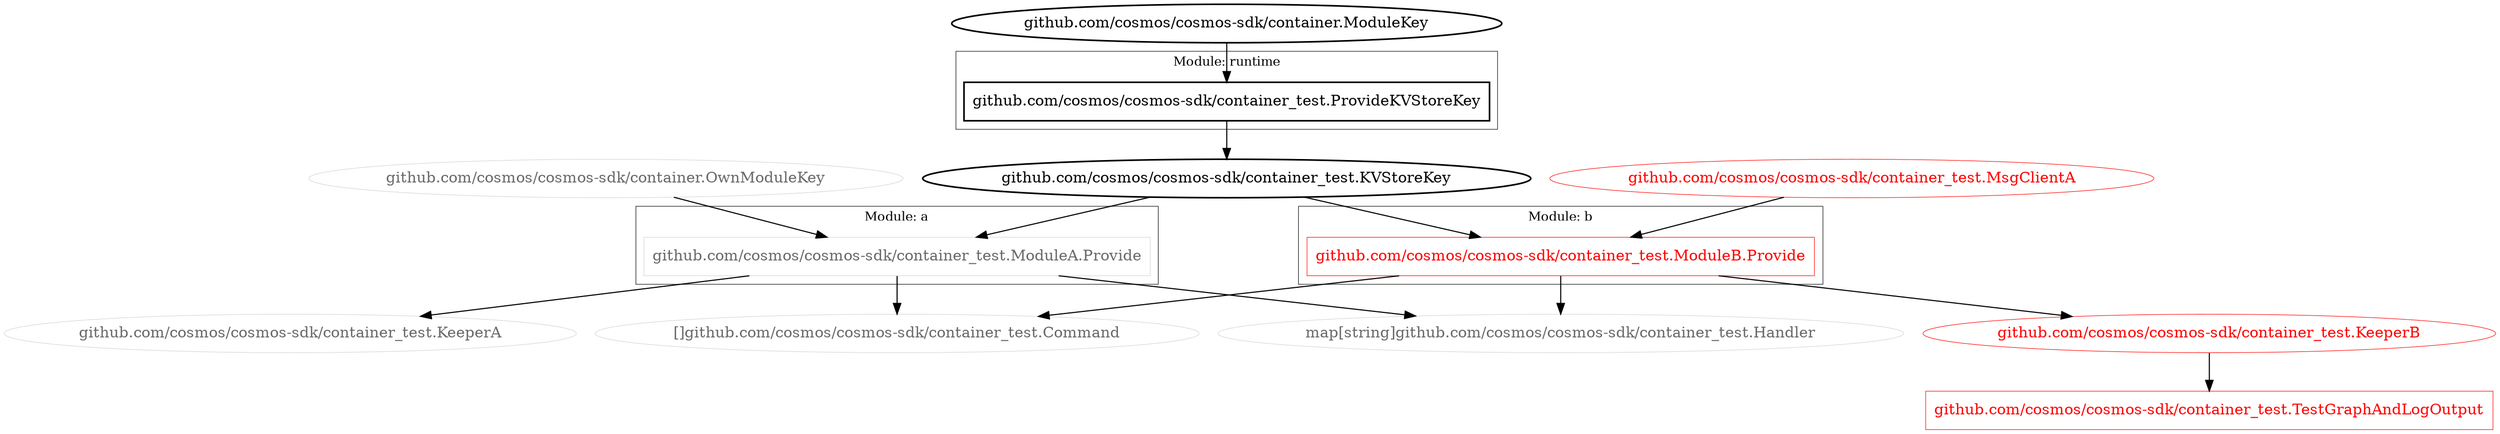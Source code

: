 digraph "" {
    subgraph "cluster_a" {
      graph [label="Module: a", penwidth="0.5", fontsize="12.0"];
      "github.com/cosmos/cosmos-sdk/container_test.ModuleA.Provide"[fontcolor="dimgrey", shape="box", color="lightgrey", penwidth="0.5"];
    }

    subgraph "cluster_b" {
      graph [fontsize="12.0", label="Module: b", penwidth="0.5"];
      "github.com/cosmos/cosmos-sdk/container_test.ModuleB.Provide"[shape="box", color="red", penwidth="0.5", fontcolor="red"];
    }

    subgraph "cluster_runtime" {
      graph [label="Module: runtime", penwidth="0.5", fontsize="12.0"];
      "github.com/cosmos/cosmos-sdk/container_test.ProvideKVStoreKey"[shape="box", color="black", penwidth="1.5", fontcolor="black"];
    }

  "[]github.com/cosmos/cosmos-sdk/container_test.Command"[color="lightgrey", penwidth="0.5", fontcolor="dimgrey", comment="auto-group"];
  "github.com/cosmos/cosmos-sdk/container.ModuleKey"[color="black", penwidth="1.5", fontcolor="black"];
  "github.com/cosmos/cosmos-sdk/container.OwnModuleKey"[color="lightgrey", penwidth="0.5", fontcolor="dimgrey"];
  "github.com/cosmos/cosmos-sdk/container_test.KVStoreKey"[fontcolor="black", color="black", penwidth="1.5"];
  "github.com/cosmos/cosmos-sdk/container_test.KeeperA"[color="lightgrey", penwidth="0.5", fontcolor="dimgrey"];
  "github.com/cosmos/cosmos-sdk/container_test.KeeperB"[color="red", penwidth="0.5", fontcolor="red"];
  "github.com/cosmos/cosmos-sdk/container_test.MsgClientA"[color="red", penwidth="0.5", fontcolor="red"];
  "github.com/cosmos/cosmos-sdk/container_test.TestGraphAndLogOutput"[shape="box", color="red", penwidth="0.5", fontcolor="red"];
  "map[string]github.com/cosmos/cosmos-sdk/container_test.Handler"[color="lightgrey", penwidth="0.5", fontcolor="dimgrey", comment="one-per-module"];
  "github.com/cosmos/cosmos-sdk/container.ModuleKey" -> "github.com/cosmos/cosmos-sdk/container_test.ProvideKVStoreKey";
  "github.com/cosmos/cosmos-sdk/container_test.ProvideKVStoreKey" -> "github.com/cosmos/cosmos-sdk/container_test.KVStoreKey";
  "github.com/cosmos/cosmos-sdk/container_test.KVStoreKey" -> "github.com/cosmos/cosmos-sdk/container_test.ModuleA.Provide";
  "github.com/cosmos/cosmos-sdk/container.OwnModuleKey" -> "github.com/cosmos/cosmos-sdk/container_test.ModuleA.Provide";
  "github.com/cosmos/cosmos-sdk/container_test.ModuleA.Provide" -> "github.com/cosmos/cosmos-sdk/container_test.KeeperA";
  "github.com/cosmos/cosmos-sdk/container_test.ModuleA.Provide" -> "map[string]github.com/cosmos/cosmos-sdk/container_test.Handler";
  "github.com/cosmos/cosmos-sdk/container_test.ModuleA.Provide" -> "[]github.com/cosmos/cosmos-sdk/container_test.Command";
  "github.com/cosmos/cosmos-sdk/container_test.KVStoreKey" -> "github.com/cosmos/cosmos-sdk/container_test.ModuleB.Provide";
  "github.com/cosmos/cosmos-sdk/container_test.MsgClientA" -> "github.com/cosmos/cosmos-sdk/container_test.ModuleB.Provide";
  "github.com/cosmos/cosmos-sdk/container_test.ModuleB.Provide" -> "github.com/cosmos/cosmos-sdk/container_test.KeeperB";
  "github.com/cosmos/cosmos-sdk/container_test.ModuleB.Provide" -> "[]github.com/cosmos/cosmos-sdk/container_test.Command";
  "github.com/cosmos/cosmos-sdk/container_test.ModuleB.Provide" -> "map[string]github.com/cosmos/cosmos-sdk/container_test.Handler";
  "github.com/cosmos/cosmos-sdk/container_test.KeeperB" -> "github.com/cosmos/cosmos-sdk/container_test.TestGraphAndLogOutput";
}

